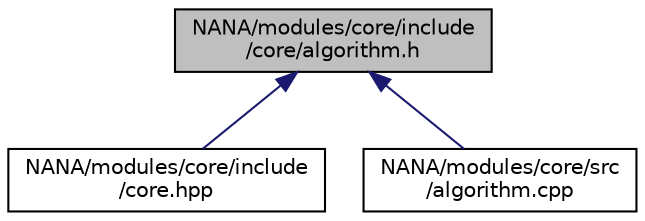 digraph "NANA/modules/core/include/core/algorithm.h"
{
 // LATEX_PDF_SIZE
  edge [fontname="Helvetica",fontsize="10",labelfontname="Helvetica",labelfontsize="10"];
  node [fontname="Helvetica",fontsize="10",shape=record];
  Node1 [label="NANA/modules/core/include\l/core/algorithm.h",height=0.2,width=0.4,color="black", fillcolor="grey75", style="filled", fontcolor="black",tooltip="1.实现基类Algorithm"];
  Node1 -> Node2 [dir="back",color="midnightblue",fontsize="10",style="solid",fontname="Helvetica"];
  Node2 [label="NANA/modules/core/include\l/core.hpp",height=0.2,width=0.4,color="black", fillcolor="white", style="filled",URL="$core_8hpp.html",tooltip="包含基本的数据结构等"];
  Node1 -> Node3 [dir="back",color="midnightblue",fontsize="10",style="solid",fontname="Helvetica"];
  Node3 [label="NANA/modules/core/src\l/algorithm.cpp",height=0.2,width=0.4,color="black", fillcolor="white", style="filled",URL="$algorithm_8cpp_source.html",tooltip=" "];
}
